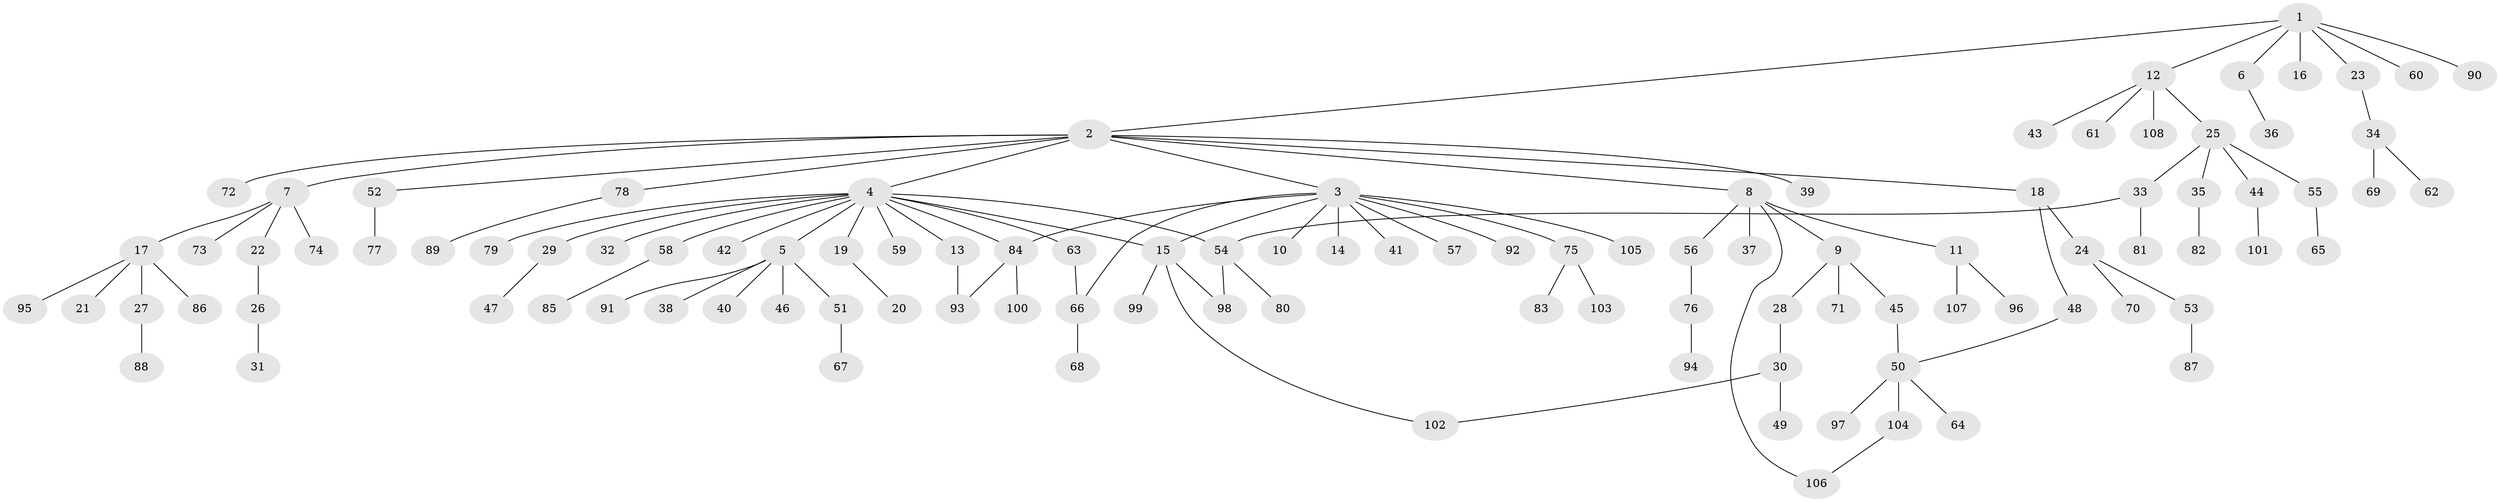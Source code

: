 // Generated by graph-tools (version 1.1) at 2025/49/03/09/25 03:49:56]
// undirected, 108 vertices, 116 edges
graph export_dot {
graph [start="1"]
  node [color=gray90,style=filled];
  1;
  2;
  3;
  4;
  5;
  6;
  7;
  8;
  9;
  10;
  11;
  12;
  13;
  14;
  15;
  16;
  17;
  18;
  19;
  20;
  21;
  22;
  23;
  24;
  25;
  26;
  27;
  28;
  29;
  30;
  31;
  32;
  33;
  34;
  35;
  36;
  37;
  38;
  39;
  40;
  41;
  42;
  43;
  44;
  45;
  46;
  47;
  48;
  49;
  50;
  51;
  52;
  53;
  54;
  55;
  56;
  57;
  58;
  59;
  60;
  61;
  62;
  63;
  64;
  65;
  66;
  67;
  68;
  69;
  70;
  71;
  72;
  73;
  74;
  75;
  76;
  77;
  78;
  79;
  80;
  81;
  82;
  83;
  84;
  85;
  86;
  87;
  88;
  89;
  90;
  91;
  92;
  93;
  94;
  95;
  96;
  97;
  98;
  99;
  100;
  101;
  102;
  103;
  104;
  105;
  106;
  107;
  108;
  1 -- 2;
  1 -- 6;
  1 -- 12;
  1 -- 16;
  1 -- 23;
  1 -- 60;
  1 -- 90;
  2 -- 3;
  2 -- 4;
  2 -- 7;
  2 -- 8;
  2 -- 18;
  2 -- 39;
  2 -- 52;
  2 -- 72;
  2 -- 78;
  3 -- 10;
  3 -- 14;
  3 -- 15;
  3 -- 41;
  3 -- 57;
  3 -- 66;
  3 -- 75;
  3 -- 84;
  3 -- 92;
  3 -- 105;
  4 -- 5;
  4 -- 13;
  4 -- 15;
  4 -- 19;
  4 -- 29;
  4 -- 32;
  4 -- 42;
  4 -- 54;
  4 -- 58;
  4 -- 59;
  4 -- 63;
  4 -- 79;
  4 -- 84;
  5 -- 38;
  5 -- 40;
  5 -- 46;
  5 -- 51;
  5 -- 91;
  6 -- 36;
  7 -- 17;
  7 -- 22;
  7 -- 73;
  7 -- 74;
  8 -- 9;
  8 -- 11;
  8 -- 37;
  8 -- 56;
  8 -- 106;
  9 -- 28;
  9 -- 45;
  9 -- 71;
  11 -- 96;
  11 -- 107;
  12 -- 25;
  12 -- 43;
  12 -- 61;
  12 -- 108;
  13 -- 93;
  15 -- 98;
  15 -- 99;
  15 -- 102;
  17 -- 21;
  17 -- 27;
  17 -- 86;
  17 -- 95;
  18 -- 24;
  18 -- 48;
  19 -- 20;
  22 -- 26;
  23 -- 34;
  24 -- 53;
  24 -- 70;
  25 -- 33;
  25 -- 35;
  25 -- 44;
  25 -- 55;
  26 -- 31;
  27 -- 88;
  28 -- 30;
  29 -- 47;
  30 -- 49;
  30 -- 102;
  33 -- 54;
  33 -- 81;
  34 -- 62;
  34 -- 69;
  35 -- 82;
  44 -- 101;
  45 -- 50;
  48 -- 50;
  50 -- 64;
  50 -- 97;
  50 -- 104;
  51 -- 67;
  52 -- 77;
  53 -- 87;
  54 -- 80;
  54 -- 98;
  55 -- 65;
  56 -- 76;
  58 -- 85;
  63 -- 66;
  66 -- 68;
  75 -- 83;
  75 -- 103;
  76 -- 94;
  78 -- 89;
  84 -- 93;
  84 -- 100;
  104 -- 106;
}
